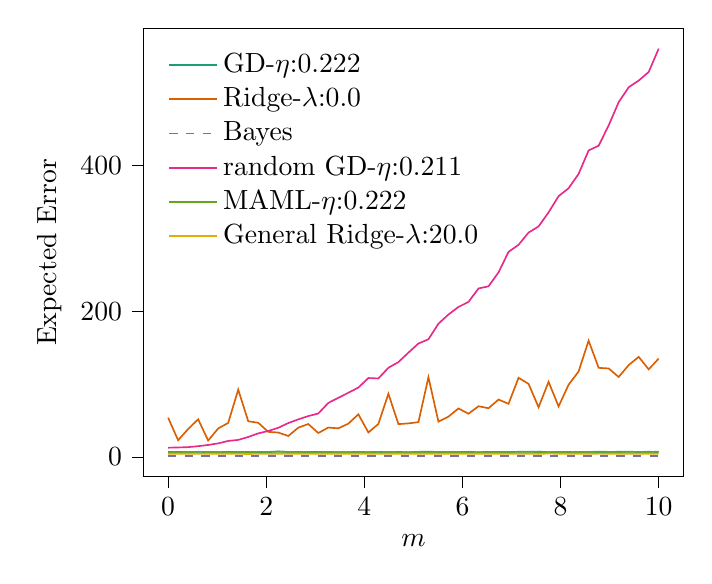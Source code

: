 % This file was created with tikzplotlib v0.10.1.
\begin{tikzpicture}

\definecolor{chocolate217952}{RGB}{217,95,2}
\definecolor{darkcyan27158119}{RGB}{27,158,119}
\definecolor{darkgray176}{RGB}{176,176,176}
\definecolor{deeppink23141138}{RGB}{231,41,138}
\definecolor{lightslategray117112179}{RGB}{117,112,179}
\definecolor{olivedrab10216630}{RGB}{102,166,30}
\definecolor{orange2301712}{RGB}{230,171,2}

\begin{axis}[
legend cell align={left},
legend style={
  fill opacity=0.8,
  draw opacity=1,
  text opacity=1,
  at={(0.03,0.97)},
  anchor=north west,
  draw=none
},
tick align=outside,
tick pos=left,
x grid style={darkgray176},
xlabel={\(\displaystyle m\)},
xmin=-0.5, xmax=10.5,
xtick style={color=black},
y grid style={darkgray176},
ylabel={Expected Error},
ymin=-26.952, ymax=587.977,
ytick style={color=black}
]
\addplot [semithick, darkcyan27158119]
table {%
0 6.977
0.204 6.617
0.408 6.767
0.612 6.967
0.816 6.658
1.02 6.388
1.224 6.964
1.429 6.645
1.633 6.755
1.837 6.042
2.041 6.489
2.245 7.388
2.449 6.703
2.653 6.749
2.857 6.539
3.061 6.884
3.265 6.524
3.469 6.563
3.673 6.407
3.878 6.87
4.082 6.444
4.286 6.889
4.49 6.027
4.694 6.797
4.898 6.207
5.102 6.914
5.306 7.202
5.51 6.699
5.714 6.727
5.918 6.838
6.122 6.682
6.327 6.538
6.531 6.669
6.735 6.89
6.939 6.608
7.143 6.983
7.347 6.853
7.551 7.273
7.755 6.422
7.959 6.508
8.163 6.671
8.367 6.405
8.571 6.953
8.776 6.633
8.98 6.255
9.184 7.236
9.388 6.912
9.592 6.781
9.796 7.032
10 6.618
};
\addlegendentry{GD-$\eta$:0.222}
\addplot [semithick, chocolate217952]
table {%
0 53.755
0.204 22.842
0.408 38.217
0.612 51.564
0.816 22.417
1.02 38.995
1.224 46.571
1.429 92.243
1.633 48.877
1.837 46.814
2.041 34.339
2.245 33.428
2.449 28.677
2.653 40.102
2.857 45.091
3.061 32.716
3.265 40.235
3.469 39.154
3.673 45.573
3.878 58.397
4.082 33.508
4.286 45.187
4.49 86.653
4.694 44.959
4.898 45.944
5.102 47.648
5.306 109.331
5.51 48.342
5.714 55.206
5.918 66.46
6.122 59.206
6.327 69.501
6.531 66.766
6.735 78.66
6.939 72.802
7.143 108.478
7.347 100.144
7.551 68.073
7.755 102.981
7.959 69.168
8.163 99.039
8.367 117.169
8.571 159.435
8.776 122.133
8.98 121.291
9.184 109.592
9.388 125.938
9.592 137.178
9.796 120.071
10 134.902
};
\addlegendentry{Ridge-$\lambda$:0.0}
\addplot [semithick, lightslategray117112179, dashed]
table {%
0 1.0
0.204 1.0
0.408 1.0
0.612 1.0
0.816 1.0
1.02 1.0
1.224 1.0
1.429 1.0
1.633 1.0
1.837 1.0
2.041 1.0
2.245 1.0
2.449 1.0
2.653 1.0
2.857 1.0
3.061 1.0
3.265 1.0
3.469 1.0
3.673 1.0
3.878 1.0
4.082 1.0
4.286 1.0
4.49 1.0
4.694 1.0
4.898 1.0
5.102 1.0
5.306 1.0
5.51 1.0
5.714 1.0
5.918 1.0
6.122 1.0
6.327 1.0
6.531 1.0
6.735 1.0
6.939 1.0
7.143 1.0
7.347 1.0
7.551 1.0
7.755 1.0
7.959 1.0
8.163 1.0
8.367 1.0
8.571 1.0
8.776 1.0
8.98 1.0
9.184 1.0
9.388 1.0
9.592 1.0
9.796 1.0
10 1.0
};
\addlegendentry{Bayes}
\addplot [semithick, deeppink23141138]
table {%
0 12.621
0.204 12.934
0.408 13.37
0.612 14.707
0.816 16.351
1.02 18.528
1.224 21.874
1.429 23.284
1.633 27.33
1.837 32.268
2.041 35.53
2.245 39.928
2.449 46.381
2.653 51.435
2.857 56.016
3.061 59.49
3.265 74.02
3.469 81.045
3.673 87.943
3.878 95.106
4.082 108.15
4.286 107.58
4.49 122.237
4.694 130.037
4.898 142.992
5.102 155.491
5.306 161.307
5.51 182.683
5.714 195.281
5.918 205.644
6.122 212.537
6.327 231.049
6.531 233.967
6.735 253.103
6.939 281.215
7.143 290.895
7.347 307.666
7.551 316.084
7.755 335.393
7.959 357.613
8.163 368.508
8.367 388.136
8.571 420.326
8.776 426.861
8.98 454.669
9.184 486.558
9.388 506.963
9.592 516.158
9.796 527.953
10 560.026
};
\addlegendentry{random GD-$\eta$:0.211}
\addplot [semithick, olivedrab10216630]
table {%
0 6.253
0.204 6.584
0.408 6.622
0.612 6.931
0.816 6.767
1.02 6.575
1.224 6.31
1.429 6.85
1.633 6.511
1.837 6.831
2.041 6.875
2.245 7.158
2.449 6.817
2.653 6.578
2.857 6.665
3.061 6.407
3.265 6.896
3.469 6.382
3.673 6.273
3.878 6.698
4.082 6.511
4.286 6.872
4.49 6.758
4.694 6.378
4.898 6.391
5.102 6.666
5.306 6.51
5.51 6.838
5.714 6.725
5.918 6.688
6.122 6.232
6.327 6.287
6.531 6.294
6.735 6.577
6.939 6.871
7.143 6.852
7.347 7.143
7.551 6.509
7.755 6.457
7.959 6.854
8.163 6.518
8.367 6.669
8.571 6.714
8.776 7.188
8.98 6.88
9.184 6.442
9.388 6.97
9.592 6.909
9.796 6.676
10 7.189
};
\addlegendentry{MAML-$\eta$:0.222}
\addplot [semithick, orange2301712]
table {%
0 4.303
0.204 4.206
0.408 4.306
0.612 4.165
0.816 4.219
1.02 4.351
1.224 4.214
1.429 4.146
1.633 4.021
1.837 4.188
2.041 4.215
2.245 4.279
2.449 4.233
2.653 4.302
2.857 4.086
3.061 4.219
3.265 4.352
3.469 4.34
3.673 4.303
3.878 4.265
4.082 4.246
4.286 4.117
4.49 4.35
4.694 4.286
4.898 4.277
5.102 4.394
5.306 4.246
5.51 4.41
5.714 4.31
5.918 4.305
6.122 4.39
6.327 4.2
6.531 4.296
6.735 4.255
6.939 4.368
7.143 4.333
7.347 4.406
7.551 4.063
7.755 4.563
7.959 4.267
8.163 4.263
8.367 4.328
8.571 4.212
8.776 4.428
8.98 4.387
9.184 4.178
9.388 4.261
9.592 4.217
9.796 4.334
10 4.283
};
\addlegendentry{General Ridge-$\lambda$:20.0}
\end{axis}

\end{tikzpicture}
